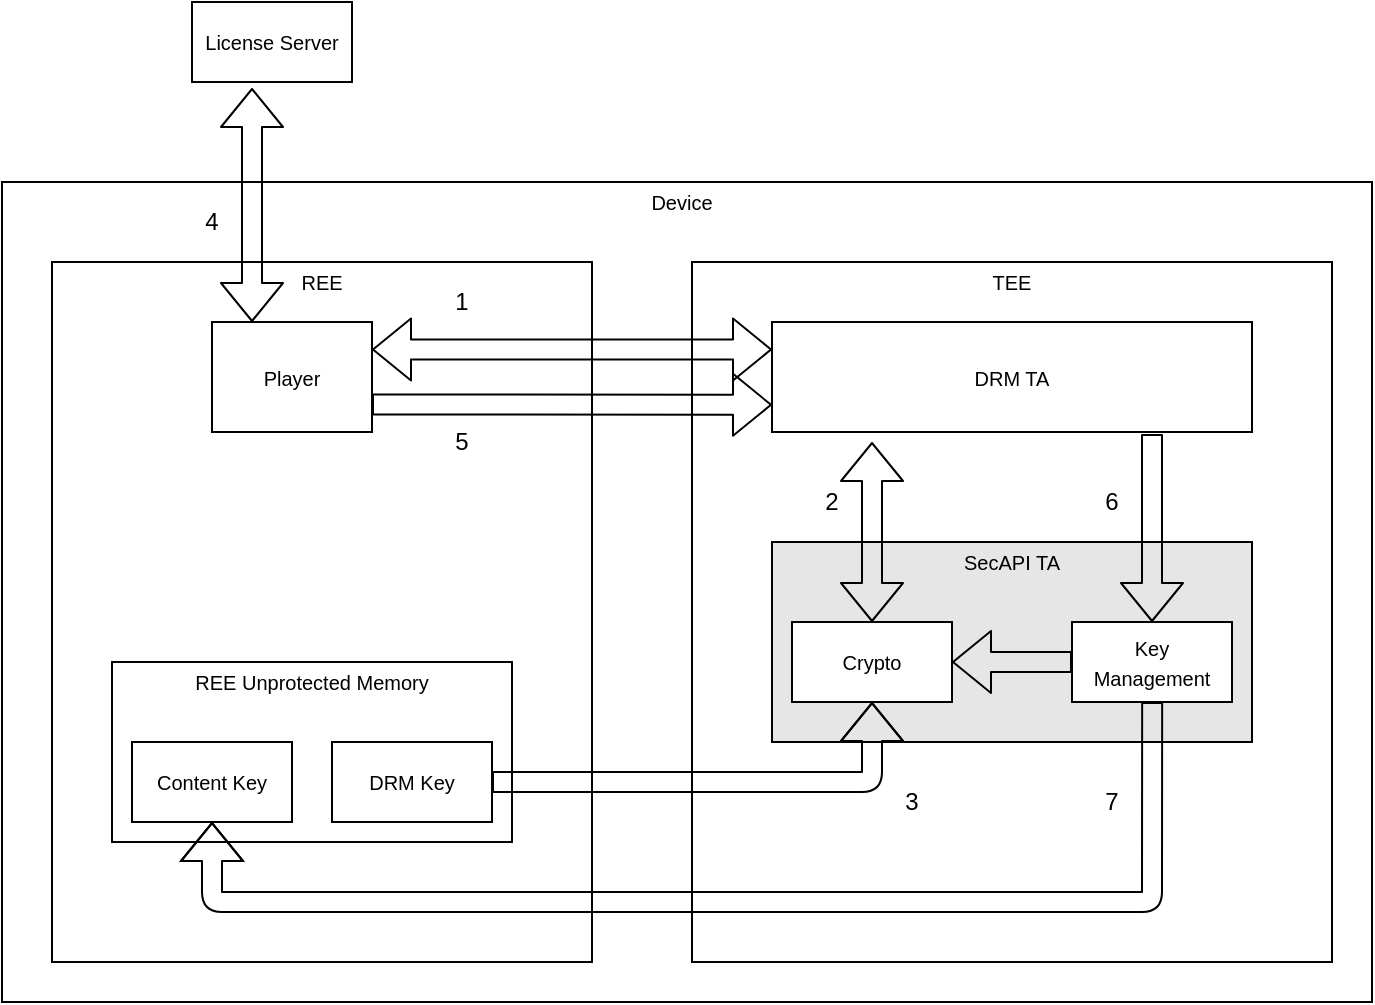 <mxfile version="12.6.5" type="device"><diagram id="JkAz6ysh_6eeMKuG8pr6" name="Page-1"><mxGraphModel dx="1186" dy="624" grid="1" gridSize="10" guides="1" tooltips="1" connect="1" arrows="1" fold="1" page="1" pageScale="1" pageWidth="1100" pageHeight="850" math="0" shadow="0"><root><mxCell id="0"/><mxCell id="1" parent="0"/><mxCell id="jJtHrisoiWtnxy9AhfTB-14" value="" style="rounded=0;whiteSpace=wrap;html=1;" parent="1" vertex="1"><mxGeometry x="55" y="320" width="685" height="410" as="geometry"/></mxCell><mxCell id="jJtHrisoiWtnxy9AhfTB-10" value="" style="rounded=0;whiteSpace=wrap;html=1;" parent="1" vertex="1"><mxGeometry x="400" y="360" width="320" height="350" as="geometry"/></mxCell><mxCell id="jJtHrisoiWtnxy9AhfTB-12" value="" style="rounded=0;whiteSpace=wrap;html=1;" parent="1" vertex="1"><mxGeometry x="80" y="360" width="270" height="350" as="geometry"/></mxCell><mxCell id="jJtHrisoiWtnxy9AhfTB-8" value="" style="rounded=0;whiteSpace=wrap;html=1;" parent="1" vertex="1"><mxGeometry x="110" y="560" width="200" height="90" as="geometry"/></mxCell><mxCell id="MnEZ8qwJgdWoOwZsLwn--1" value="" style="rounded=0;whiteSpace=wrap;html=1;fillColor=#E6E6E6;" parent="1" vertex="1"><mxGeometry x="440" y="500" width="240" height="100" as="geometry"/></mxCell><mxCell id="jJtHrisoiWtnxy9AhfTB-1" value="&lt;font style=&quot;font-size: 10px&quot;&gt;Player&lt;/font&gt;" style="rounded=0;whiteSpace=wrap;html=1;" parent="1" vertex="1"><mxGeometry x="160" y="390" width="80" height="55" as="geometry"/></mxCell><mxCell id="jJtHrisoiWtnxy9AhfTB-2" value="&lt;font style=&quot;font-size: 10px&quot;&gt;DRM TA&lt;/font&gt;" style="rounded=0;whiteSpace=wrap;html=1;" parent="1" vertex="1"><mxGeometry x="440" y="390" width="240" height="55" as="geometry"/></mxCell><mxCell id="jJtHrisoiWtnxy9AhfTB-4" value="&lt;font style=&quot;font-size: 10px&quot;&gt;Crypto&lt;/font&gt;" style="rounded=0;whiteSpace=wrap;html=1;" parent="1" vertex="1"><mxGeometry x="450" y="540" width="80" height="40" as="geometry"/></mxCell><mxCell id="jJtHrisoiWtnxy9AhfTB-5" value="&lt;font style=&quot;font-size: 10px&quot;&gt;Key Management&lt;/font&gt;" style="rounded=0;whiteSpace=wrap;html=1;" parent="1" vertex="1"><mxGeometry x="590" y="540" width="80" height="40" as="geometry"/></mxCell><mxCell id="jJtHrisoiWtnxy9AhfTB-6" value="&lt;font style=&quot;font-size: 10px&quot;&gt;License Server&lt;/font&gt;" style="rounded=0;whiteSpace=wrap;html=1;" parent="1" vertex="1"><mxGeometry x="150" y="230" width="80" height="40" as="geometry"/></mxCell><mxCell id="jJtHrisoiWtnxy9AhfTB-7" value="&lt;font style=&quot;font-size: 10px&quot;&gt;Content Key&lt;/font&gt;" style="rounded=0;whiteSpace=wrap;html=1;" parent="1" vertex="1"><mxGeometry x="120" y="600" width="80" height="40" as="geometry"/></mxCell><mxCell id="jJtHrisoiWtnxy9AhfTB-9" value="&lt;font style=&quot;font-size: 10px&quot;&gt;REE Unprotected Memory&lt;/font&gt;" style="text;html=1;strokeColor=none;fillColor=none;align=center;verticalAlign=middle;whiteSpace=wrap;rounded=0;" parent="1" vertex="1"><mxGeometry x="110" y="560" width="200" height="20" as="geometry"/></mxCell><mxCell id="jJtHrisoiWtnxy9AhfTB-11" value="&lt;font style=&quot;font-size: 10px&quot;&gt;TEE&lt;/font&gt;" style="text;html=1;strokeColor=none;fillColor=none;align=center;verticalAlign=middle;whiteSpace=wrap;rounded=0;" parent="1" vertex="1"><mxGeometry x="400" y="360" width="320" height="20" as="geometry"/></mxCell><mxCell id="jJtHrisoiWtnxy9AhfTB-13" value="&lt;font style=&quot;font-size: 10px&quot;&gt;REE&lt;/font&gt;" style="text;html=1;strokeColor=none;fillColor=none;align=center;verticalAlign=middle;whiteSpace=wrap;rounded=0;" parent="1" vertex="1"><mxGeometry x="80" y="360" width="270" height="20" as="geometry"/></mxCell><mxCell id="jJtHrisoiWtnxy9AhfTB-15" value="&lt;font style=&quot;font-size: 10px&quot;&gt;Device&lt;/font&gt;" style="text;html=1;strokeColor=none;fillColor=none;align=center;verticalAlign=middle;whiteSpace=wrap;rounded=0;" parent="1" vertex="1"><mxGeometry x="60" y="320" width="670" height="20" as="geometry"/></mxCell><mxCell id="MnEZ8qwJgdWoOwZsLwn--2" value="&lt;font style=&quot;font-size: 10px&quot;&gt;SecAPI TA&lt;/font&gt;" style="text;html=1;strokeColor=none;fillColor=none;align=center;verticalAlign=middle;whiteSpace=wrap;rounded=0;" parent="1" vertex="1"><mxGeometry x="440" y="500" width="240" height="20" as="geometry"/></mxCell><mxCell id="MnEZ8qwJgdWoOwZsLwn--3" value="" style="shape=flexArrow;endArrow=classic;startArrow=classic;html=1;exitX=0.5;exitY=0;exitDx=0;exitDy=0;" parent="1" source="jJtHrisoiWtnxy9AhfTB-4" edge="1"><mxGeometry width="50" height="50" relative="1" as="geometry"><mxPoint x="460" y="510" as="sourcePoint"/><mxPoint x="490" y="450" as="targetPoint"/></mxGeometry></mxCell><mxCell id="MnEZ8qwJgdWoOwZsLwn--6" value="" style="shape=flexArrow;endArrow=classic;html=1;entryX=1;entryY=0.5;entryDx=0;entryDy=0;exitX=0;exitY=0.5;exitDx=0;exitDy=0;" parent="1" source="jJtHrisoiWtnxy9AhfTB-5" target="jJtHrisoiWtnxy9AhfTB-4" edge="1"><mxGeometry width="50" height="50" relative="1" as="geometry"><mxPoint x="550" y="670" as="sourcePoint"/><mxPoint x="600" y="620" as="targetPoint"/></mxGeometry></mxCell><mxCell id="MnEZ8qwJgdWoOwZsLwn--7" value="&lt;font style=&quot;font-size: 10px&quot;&gt;DRM Key&lt;/font&gt;" style="rounded=0;whiteSpace=wrap;html=1;" parent="1" vertex="1"><mxGeometry x="220" y="600" width="80" height="40" as="geometry"/></mxCell><mxCell id="MnEZ8qwJgdWoOwZsLwn--8" value="" style="shape=flexArrow;endArrow=classic;html=1;entryX=0.5;entryY=0;entryDx=0;entryDy=0;" parent="1" target="jJtHrisoiWtnxy9AhfTB-5" edge="1"><mxGeometry width="50" height="50" relative="1" as="geometry"><mxPoint x="630" y="446" as="sourcePoint"/><mxPoint x="810" y="430" as="targetPoint"/></mxGeometry></mxCell><mxCell id="MnEZ8qwJgdWoOwZsLwn--9" value="" style="shape=flexArrow;endArrow=classic;html=1;exitX=1;exitY=0.5;exitDx=0;exitDy=0;entryX=0.5;entryY=1;entryDx=0;entryDy=0;" parent="1" source="MnEZ8qwJgdWoOwZsLwn--7" target="jJtHrisoiWtnxy9AhfTB-4" edge="1"><mxGeometry width="50" height="50" relative="1" as="geometry"><mxPoint x="340" y="660" as="sourcePoint"/><mxPoint x="390" y="610" as="targetPoint"/><Array as="points"><mxPoint x="490" y="620"/></Array></mxGeometry></mxCell><mxCell id="MnEZ8qwJgdWoOwZsLwn--10" value="" style="shape=flexArrow;endArrow=classic;html=1;exitX=0.792;exitY=0.8;exitDx=0;exitDy=0;exitPerimeter=0;entryX=0.5;entryY=1;entryDx=0;entryDy=0;" parent="1" source="MnEZ8qwJgdWoOwZsLwn--1" target="jJtHrisoiWtnxy9AhfTB-7" edge="1"><mxGeometry width="50" height="50" relative="1" as="geometry"><mxPoint x="730" y="620" as="sourcePoint"/><mxPoint x="780" y="570" as="targetPoint"/><Array as="points"><mxPoint x="630" y="680"/><mxPoint x="160" y="680"/></Array></mxGeometry></mxCell><mxCell id="MnEZ8qwJgdWoOwZsLwn--16" value="1" style="text;html=1;strokeColor=none;fillColor=none;align=center;verticalAlign=middle;whiteSpace=wrap;rounded=0;" parent="1" vertex="1"><mxGeometry x="270" y="370" width="30" height="20" as="geometry"/></mxCell><mxCell id="MnEZ8qwJgdWoOwZsLwn--17" value="2" style="text;html=1;strokeColor=none;fillColor=none;align=center;verticalAlign=middle;whiteSpace=wrap;rounded=0;" parent="1" vertex="1"><mxGeometry x="460" y="470" width="20" height="20" as="geometry"/></mxCell><mxCell id="MnEZ8qwJgdWoOwZsLwn--19" value="" style="shape=flexArrow;endArrow=classic;startArrow=classic;html=1;exitX=1;exitY=0.25;exitDx=0;exitDy=0;entryX=0;entryY=0.25;entryDx=0;entryDy=0;" parent="1" source="jJtHrisoiWtnxy9AhfTB-1" target="jJtHrisoiWtnxy9AhfTB-2" edge="1"><mxGeometry width="50" height="50" relative="1" as="geometry"><mxPoint x="330" y="290" as="sourcePoint"/><mxPoint x="440" y="400" as="targetPoint"/></mxGeometry></mxCell><mxCell id="MnEZ8qwJgdWoOwZsLwn--20" value="" style="shape=flexArrow;endArrow=classic;startArrow=classic;html=1;exitX=0.25;exitY=0;exitDx=0;exitDy=0;" parent="1" source="jJtHrisoiWtnxy9AhfTB-1" edge="1"><mxGeometry width="50" height="50" relative="1" as="geometry"><mxPoint x="340" y="240" as="sourcePoint"/><mxPoint x="180" y="273" as="targetPoint"/></mxGeometry></mxCell><mxCell id="MnEZ8qwJgdWoOwZsLwn--21" value="" style="shape=flexArrow;endArrow=classic;html=1;exitX=1;exitY=0.75;exitDx=0;exitDy=0;entryX=0.125;entryY=0.204;entryDx=0;entryDy=0;entryPerimeter=0;" parent="1" source="jJtHrisoiWtnxy9AhfTB-1" target="jJtHrisoiWtnxy9AhfTB-10" edge="1"><mxGeometry width="50" height="50" relative="1" as="geometry"><mxPoint x="340" y="280" as="sourcePoint"/><mxPoint x="390" y="230" as="targetPoint"/></mxGeometry></mxCell><mxCell id="MnEZ8qwJgdWoOwZsLwn--23" value="3" style="text;html=1;strokeColor=none;fillColor=none;align=center;verticalAlign=middle;whiteSpace=wrap;rounded=0;" parent="1" vertex="1"><mxGeometry x="500" y="620" width="20" height="20" as="geometry"/></mxCell><mxCell id="MnEZ8qwJgdWoOwZsLwn--24" value="5" style="text;html=1;strokeColor=none;fillColor=none;align=center;verticalAlign=middle;whiteSpace=wrap;rounded=0;" parent="1" vertex="1"><mxGeometry x="275" y="440" width="20" height="20" as="geometry"/></mxCell><mxCell id="MnEZ8qwJgdWoOwZsLwn--25" value="4" style="text;html=1;strokeColor=none;fillColor=none;align=center;verticalAlign=middle;whiteSpace=wrap;rounded=0;" parent="1" vertex="1"><mxGeometry x="150" y="330" width="20" height="20" as="geometry"/></mxCell><mxCell id="MnEZ8qwJgdWoOwZsLwn--26" value="6" style="text;html=1;strokeColor=none;fillColor=none;align=center;verticalAlign=middle;whiteSpace=wrap;rounded=0;" parent="1" vertex="1"><mxGeometry x="600" y="470" width="20" height="20" as="geometry"/></mxCell><mxCell id="MnEZ8qwJgdWoOwZsLwn--27" value="7" style="text;html=1;strokeColor=none;fillColor=none;align=center;verticalAlign=middle;whiteSpace=wrap;rounded=0;" parent="1" vertex="1"><mxGeometry x="600" y="620" width="20" height="20" as="geometry"/></mxCell></root></mxGraphModel></diagram></mxfile>